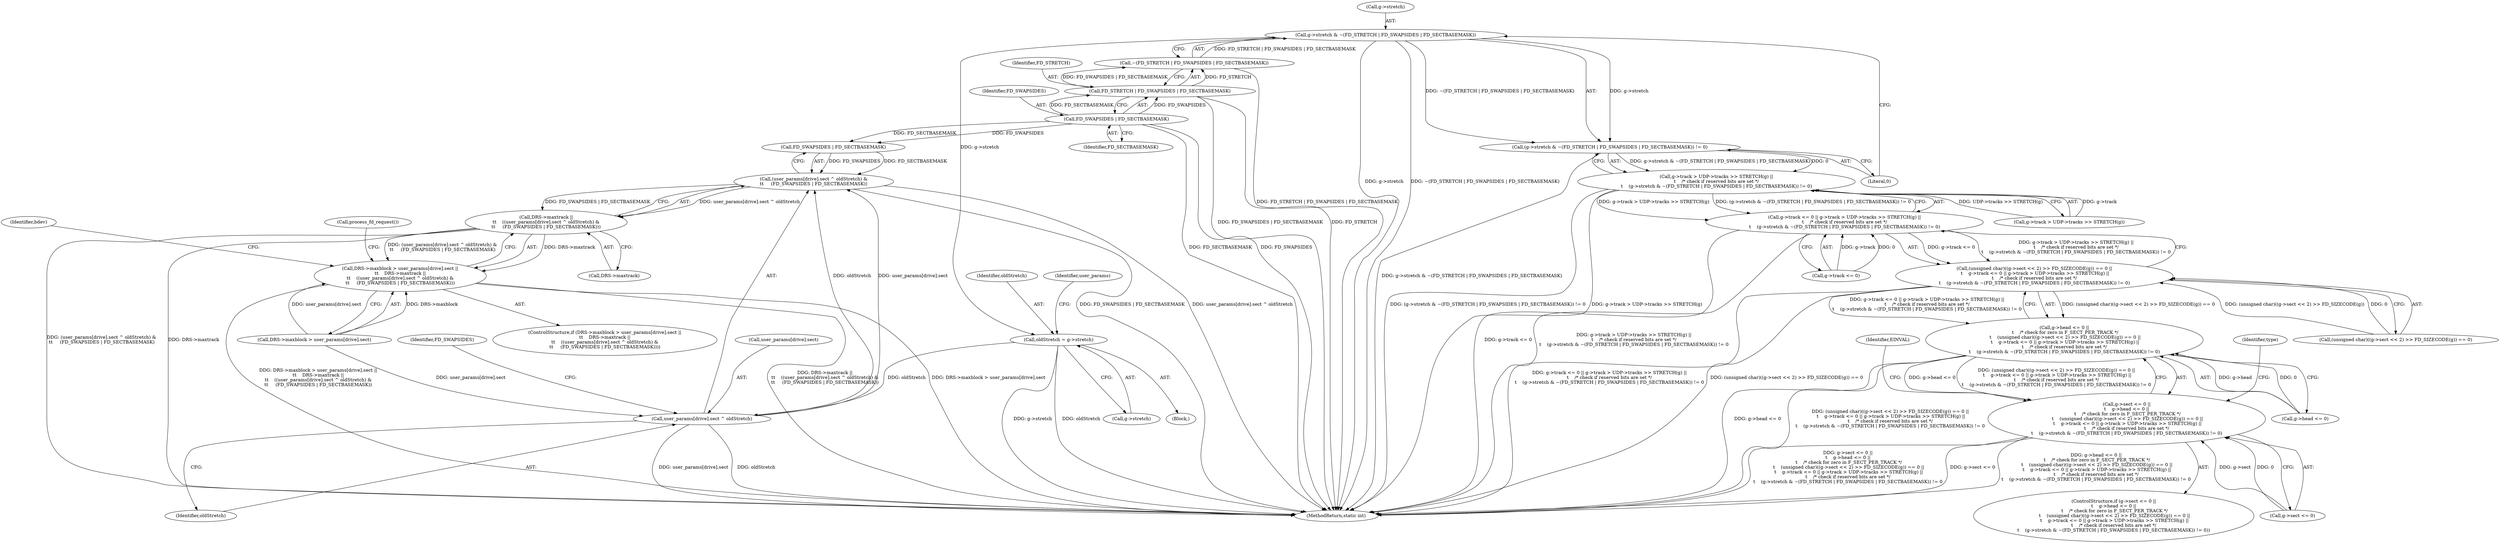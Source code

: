 digraph "0_linux_da99466ac243f15fbba65bd261bfc75ffa1532b6@pointer" {
"1000157" [label="(Call,g->stretch & ~(FD_STRETCH | FD_SWAPSIDES | FD_SECTBASEMASK))"];
"1000161" [label="(Call,~(FD_STRETCH | FD_SWAPSIDES | FD_SECTBASEMASK))"];
"1000162" [label="(Call,FD_STRETCH | FD_SWAPSIDES | FD_SECTBASEMASK)"];
"1000164" [label="(Call,FD_SWAPSIDES | FD_SECTBASEMASK)"];
"1000156" [label="(Call,(g->stretch & ~(FD_STRETCH | FD_SWAPSIDES | FD_SECTBASEMASK)) != 0)"];
"1000145" [label="(Call,g->track > UDP->tracks >> STRETCH(g) ||\n\t    /* check if reserved bits are set */\n\t    (g->stretch & ~(FD_STRETCH | FD_SWAPSIDES | FD_SECTBASEMASK)) != 0)"];
"1000139" [label="(Call,g->track <= 0 || g->track > UDP->tracks >> STRETCH(g) ||\n\t    /* check if reserved bits are set */\n\t    (g->stretch & ~(FD_STRETCH | FD_SWAPSIDES | FD_SECTBASEMASK)) != 0)"];
"1000126" [label="(Call,(unsigned char)((g->sect << 2) >> FD_SIZECODE(g)) == 0 ||\n \t    g->track <= 0 || g->track > UDP->tracks >> STRETCH(g) ||\n\t    /* check if reserved bits are set */\n\t    (g->stretch & ~(FD_STRETCH | FD_SWAPSIDES | FD_SECTBASEMASK)) != 0)"];
"1000120" [label="(Call,g->head <= 0 ||\n \t    /* check for zero in F_SECT_PER_TRACK */\n \t    (unsigned char)((g->sect << 2) >> FD_SIZECODE(g)) == 0 ||\n \t    g->track <= 0 || g->track > UDP->tracks >> STRETCH(g) ||\n\t    /* check if reserved bits are set */\n\t    (g->stretch & ~(FD_STRETCH | FD_SWAPSIDES | FD_SECTBASEMASK)) != 0)"];
"1000114" [label="(Call,g->sect <= 0 ||\n\t    g->head <= 0 ||\n \t    /* check for zero in F_SECT_PER_TRACK */\n \t    (unsigned char)((g->sect << 2) >> FD_SIZECODE(g)) == 0 ||\n \t    g->track <= 0 || g->track > UDP->tracks >> STRETCH(g) ||\n\t    /* check if reserved bits are set */\n\t    (g->stretch & ~(FD_STRETCH | FD_SWAPSIDES | FD_SECTBASEMASK)) != 0)"];
"1000299" [label="(Call,oldStretch = g->stretch)"];
"1000370" [label="(Call,user_params[drive].sect ^ oldStretch)"];
"1000369" [label="(Call,(user_params[drive].sect ^ oldStretch) &\n\t\t     (FD_SWAPSIDES | FD_SECTBASEMASK))"];
"1000365" [label="(Call,DRS->maxtrack ||\n\t\t    ((user_params[drive].sect ^ oldStretch) &\n\t\t     (FD_SWAPSIDES | FD_SECTBASEMASK)))"];
"1000355" [label="(Call,DRS->maxblock > user_params[drive].sect ||\n\t\t    DRS->maxtrack ||\n\t\t    ((user_params[drive].sect ^ oldStretch) &\n\t\t     (FD_SWAPSIDES | FD_SECTBASEMASK)))"];
"1000113" [label="(ControlStructure,if (g->sect <= 0 ||\n\t    g->head <= 0 ||\n \t    /* check for zero in F_SECT_PER_TRACK */\n \t    (unsigned char)((g->sect << 2) >> FD_SIZECODE(g)) == 0 ||\n \t    g->track <= 0 || g->track > UDP->tracks >> STRETCH(g) ||\n\t    /* check if reserved bits are set */\n\t    (g->stretch & ~(FD_STRETCH | FD_SWAPSIDES | FD_SECTBASEMASK)) != 0))"];
"1000146" [label="(Call,g->track > UDP->tracks >> STRETCH(g))"];
"1000145" [label="(Call,g->track > UDP->tracks >> STRETCH(g) ||\n\t    /* check if reserved bits are set */\n\t    (g->stretch & ~(FD_STRETCH | FD_SWAPSIDES | FD_SECTBASEMASK)) != 0)"];
"1000386" [label="(MethodReturn,static int)"];
"1000300" [label="(Identifier,oldStretch)"];
"1000172" [label="(Identifier,type)"];
"1000376" [label="(Identifier,oldStretch)"];
"1000140" [label="(Call,g->track <= 0)"];
"1000165" [label="(Identifier,FD_SWAPSIDES)"];
"1000115" [label="(Call,g->sect <= 0)"];
"1000161" [label="(Call,~(FD_STRETCH | FD_SWAPSIDES | FD_SECTBASEMASK))"];
"1000354" [label="(ControlStructure,if (DRS->maxblock > user_params[drive].sect ||\n\t\t    DRS->maxtrack ||\n\t\t    ((user_params[drive].sect ^ oldStretch) &\n\t\t     (FD_SWAPSIDES | FD_SECTBASEMASK))))"];
"1000170" [label="(Identifier,EINVAL)"];
"1000383" [label="(Call,process_fd_request())"];
"1000356" [label="(Call,DRS->maxblock > user_params[drive].sect)"];
"1000164" [label="(Call,FD_SWAPSIDES | FD_SECTBASEMASK)"];
"1000355" [label="(Call,DRS->maxblock > user_params[drive].sect ||\n\t\t    DRS->maxtrack ||\n\t\t    ((user_params[drive].sect ^ oldStretch) &\n\t\t     (FD_SWAPSIDES | FD_SECTBASEMASK)))"];
"1000163" [label="(Identifier,FD_STRETCH)"];
"1000306" [label="(Identifier,user_params)"];
"1000162" [label="(Call,FD_STRETCH | FD_SWAPSIDES | FD_SECTBASEMASK)"];
"1000166" [label="(Identifier,FD_SECTBASEMASK)"];
"1000114" [label="(Call,g->sect <= 0 ||\n\t    g->head <= 0 ||\n \t    /* check for zero in F_SECT_PER_TRACK */\n \t    (unsigned char)((g->sect << 2) >> FD_SIZECODE(g)) == 0 ||\n \t    g->track <= 0 || g->track > UDP->tracks >> STRETCH(g) ||\n\t    /* check if reserved bits are set */\n\t    (g->stretch & ~(FD_STRETCH | FD_SWAPSIDES | FD_SECTBASEMASK)) != 0)"];
"1000126" [label="(Call,(unsigned char)((g->sect << 2) >> FD_SIZECODE(g)) == 0 ||\n \t    g->track <= 0 || g->track > UDP->tracks >> STRETCH(g) ||\n\t    /* check if reserved bits are set */\n\t    (g->stretch & ~(FD_STRETCH | FD_SWAPSIDES | FD_SECTBASEMASK)) != 0)"];
"1000299" [label="(Call,oldStretch = g->stretch)"];
"1000381" [label="(Identifier,bdev)"];
"1000127" [label="(Call,(unsigned char)((g->sect << 2) >> FD_SIZECODE(g)) == 0)"];
"1000167" [label="(Literal,0)"];
"1000378" [label="(Identifier,FD_SWAPSIDES)"];
"1000157" [label="(Call,g->stretch & ~(FD_STRETCH | FD_SWAPSIDES | FD_SECTBASEMASK))"];
"1000276" [label="(Block,)"];
"1000158" [label="(Call,g->stretch)"];
"1000301" [label="(Call,g->stretch)"];
"1000377" [label="(Call,FD_SWAPSIDES | FD_SECTBASEMASK)"];
"1000120" [label="(Call,g->head <= 0 ||\n \t    /* check for zero in F_SECT_PER_TRACK */\n \t    (unsigned char)((g->sect << 2) >> FD_SIZECODE(g)) == 0 ||\n \t    g->track <= 0 || g->track > UDP->tracks >> STRETCH(g) ||\n\t    /* check if reserved bits are set */\n\t    (g->stretch & ~(FD_STRETCH | FD_SWAPSIDES | FD_SECTBASEMASK)) != 0)"];
"1000156" [label="(Call,(g->stretch & ~(FD_STRETCH | FD_SWAPSIDES | FD_SECTBASEMASK)) != 0)"];
"1000365" [label="(Call,DRS->maxtrack ||\n\t\t    ((user_params[drive].sect ^ oldStretch) &\n\t\t     (FD_SWAPSIDES | FD_SECTBASEMASK)))"];
"1000371" [label="(Call,user_params[drive].sect)"];
"1000366" [label="(Call,DRS->maxtrack)"];
"1000139" [label="(Call,g->track <= 0 || g->track > UDP->tracks >> STRETCH(g) ||\n\t    /* check if reserved bits are set */\n\t    (g->stretch & ~(FD_STRETCH | FD_SWAPSIDES | FD_SECTBASEMASK)) != 0)"];
"1000121" [label="(Call,g->head <= 0)"];
"1000369" [label="(Call,(user_params[drive].sect ^ oldStretch) &\n\t\t     (FD_SWAPSIDES | FD_SECTBASEMASK))"];
"1000370" [label="(Call,user_params[drive].sect ^ oldStretch)"];
"1000157" -> "1000156"  [label="AST: "];
"1000157" -> "1000161"  [label="CFG: "];
"1000158" -> "1000157"  [label="AST: "];
"1000161" -> "1000157"  [label="AST: "];
"1000167" -> "1000157"  [label="CFG: "];
"1000157" -> "1000386"  [label="DDG: g->stretch"];
"1000157" -> "1000386"  [label="DDG: ~(FD_STRETCH | FD_SWAPSIDES | FD_SECTBASEMASK)"];
"1000157" -> "1000156"  [label="DDG: g->stretch"];
"1000157" -> "1000156"  [label="DDG: ~(FD_STRETCH | FD_SWAPSIDES | FD_SECTBASEMASK)"];
"1000161" -> "1000157"  [label="DDG: FD_STRETCH | FD_SWAPSIDES | FD_SECTBASEMASK"];
"1000157" -> "1000299"  [label="DDG: g->stretch"];
"1000161" -> "1000162"  [label="CFG: "];
"1000162" -> "1000161"  [label="AST: "];
"1000161" -> "1000386"  [label="DDG: FD_STRETCH | FD_SWAPSIDES | FD_SECTBASEMASK"];
"1000162" -> "1000161"  [label="DDG: FD_STRETCH"];
"1000162" -> "1000161"  [label="DDG: FD_SWAPSIDES | FD_SECTBASEMASK"];
"1000162" -> "1000164"  [label="CFG: "];
"1000163" -> "1000162"  [label="AST: "];
"1000164" -> "1000162"  [label="AST: "];
"1000162" -> "1000386"  [label="DDG: FD_SWAPSIDES | FD_SECTBASEMASK"];
"1000162" -> "1000386"  [label="DDG: FD_STRETCH"];
"1000164" -> "1000162"  [label="DDG: FD_SWAPSIDES"];
"1000164" -> "1000162"  [label="DDG: FD_SECTBASEMASK"];
"1000164" -> "1000166"  [label="CFG: "];
"1000165" -> "1000164"  [label="AST: "];
"1000166" -> "1000164"  [label="AST: "];
"1000164" -> "1000386"  [label="DDG: FD_SECTBASEMASK"];
"1000164" -> "1000386"  [label="DDG: FD_SWAPSIDES"];
"1000164" -> "1000377"  [label="DDG: FD_SWAPSIDES"];
"1000164" -> "1000377"  [label="DDG: FD_SECTBASEMASK"];
"1000156" -> "1000145"  [label="AST: "];
"1000156" -> "1000167"  [label="CFG: "];
"1000167" -> "1000156"  [label="AST: "];
"1000145" -> "1000156"  [label="CFG: "];
"1000156" -> "1000386"  [label="DDG: g->stretch & ~(FD_STRETCH | FD_SWAPSIDES | FD_SECTBASEMASK)"];
"1000156" -> "1000145"  [label="DDG: g->stretch & ~(FD_STRETCH | FD_SWAPSIDES | FD_SECTBASEMASK)"];
"1000156" -> "1000145"  [label="DDG: 0"];
"1000145" -> "1000139"  [label="AST: "];
"1000145" -> "1000146"  [label="CFG: "];
"1000146" -> "1000145"  [label="AST: "];
"1000139" -> "1000145"  [label="CFG: "];
"1000145" -> "1000386"  [label="DDG: (g->stretch & ~(FD_STRETCH | FD_SWAPSIDES | FD_SECTBASEMASK)) != 0"];
"1000145" -> "1000386"  [label="DDG: g->track > UDP->tracks >> STRETCH(g)"];
"1000145" -> "1000139"  [label="DDG: g->track > UDP->tracks >> STRETCH(g)"];
"1000145" -> "1000139"  [label="DDG: (g->stretch & ~(FD_STRETCH | FD_SWAPSIDES | FD_SECTBASEMASK)) != 0"];
"1000146" -> "1000145"  [label="DDG: g->track"];
"1000146" -> "1000145"  [label="DDG: UDP->tracks >> STRETCH(g)"];
"1000139" -> "1000126"  [label="AST: "];
"1000139" -> "1000140"  [label="CFG: "];
"1000140" -> "1000139"  [label="AST: "];
"1000126" -> "1000139"  [label="CFG: "];
"1000139" -> "1000386"  [label="DDG: g->track <= 0"];
"1000139" -> "1000386"  [label="DDG: g->track > UDP->tracks >> STRETCH(g) ||\n\t    /* check if reserved bits are set */\n\t    (g->stretch & ~(FD_STRETCH | FD_SWAPSIDES | FD_SECTBASEMASK)) != 0"];
"1000139" -> "1000126"  [label="DDG: g->track <= 0"];
"1000139" -> "1000126"  [label="DDG: g->track > UDP->tracks >> STRETCH(g) ||\n\t    /* check if reserved bits are set */\n\t    (g->stretch & ~(FD_STRETCH | FD_SWAPSIDES | FD_SECTBASEMASK)) != 0"];
"1000140" -> "1000139"  [label="DDG: g->track"];
"1000140" -> "1000139"  [label="DDG: 0"];
"1000126" -> "1000120"  [label="AST: "];
"1000126" -> "1000127"  [label="CFG: "];
"1000127" -> "1000126"  [label="AST: "];
"1000120" -> "1000126"  [label="CFG: "];
"1000126" -> "1000386"  [label="DDG: g->track <= 0 || g->track > UDP->tracks >> STRETCH(g) ||\n\t    /* check if reserved bits are set */\n\t    (g->stretch & ~(FD_STRETCH | FD_SWAPSIDES | FD_SECTBASEMASK)) != 0"];
"1000126" -> "1000386"  [label="DDG: (unsigned char)((g->sect << 2) >> FD_SIZECODE(g)) == 0"];
"1000126" -> "1000120"  [label="DDG: (unsigned char)((g->sect << 2) >> FD_SIZECODE(g)) == 0"];
"1000126" -> "1000120"  [label="DDG: g->track <= 0 || g->track > UDP->tracks >> STRETCH(g) ||\n\t    /* check if reserved bits are set */\n\t    (g->stretch & ~(FD_STRETCH | FD_SWAPSIDES | FD_SECTBASEMASK)) != 0"];
"1000127" -> "1000126"  [label="DDG: (unsigned char)((g->sect << 2) >> FD_SIZECODE(g))"];
"1000127" -> "1000126"  [label="DDG: 0"];
"1000120" -> "1000114"  [label="AST: "];
"1000120" -> "1000121"  [label="CFG: "];
"1000121" -> "1000120"  [label="AST: "];
"1000114" -> "1000120"  [label="CFG: "];
"1000120" -> "1000386"  [label="DDG: (unsigned char)((g->sect << 2) >> FD_SIZECODE(g)) == 0 ||\n \t    g->track <= 0 || g->track > UDP->tracks >> STRETCH(g) ||\n\t    /* check if reserved bits are set */\n\t    (g->stretch & ~(FD_STRETCH | FD_SWAPSIDES | FD_SECTBASEMASK)) != 0"];
"1000120" -> "1000386"  [label="DDG: g->head <= 0"];
"1000120" -> "1000114"  [label="DDG: g->head <= 0"];
"1000120" -> "1000114"  [label="DDG: (unsigned char)((g->sect << 2) >> FD_SIZECODE(g)) == 0 ||\n \t    g->track <= 0 || g->track > UDP->tracks >> STRETCH(g) ||\n\t    /* check if reserved bits are set */\n\t    (g->stretch & ~(FD_STRETCH | FD_SWAPSIDES | FD_SECTBASEMASK)) != 0"];
"1000121" -> "1000120"  [label="DDG: g->head"];
"1000121" -> "1000120"  [label="DDG: 0"];
"1000114" -> "1000113"  [label="AST: "];
"1000114" -> "1000115"  [label="CFG: "];
"1000115" -> "1000114"  [label="AST: "];
"1000170" -> "1000114"  [label="CFG: "];
"1000172" -> "1000114"  [label="CFG: "];
"1000114" -> "1000386"  [label="DDG: g->sect <= 0 ||\n\t    g->head <= 0 ||\n \t    /* check for zero in F_SECT_PER_TRACK */\n \t    (unsigned char)((g->sect << 2) >> FD_SIZECODE(g)) == 0 ||\n \t    g->track <= 0 || g->track > UDP->tracks >> STRETCH(g) ||\n\t    /* check if reserved bits are set */\n\t    (g->stretch & ~(FD_STRETCH | FD_SWAPSIDES | FD_SECTBASEMASK)) != 0"];
"1000114" -> "1000386"  [label="DDG: g->sect <= 0"];
"1000114" -> "1000386"  [label="DDG: g->head <= 0 ||\n \t    /* check for zero in F_SECT_PER_TRACK */\n \t    (unsigned char)((g->sect << 2) >> FD_SIZECODE(g)) == 0 ||\n \t    g->track <= 0 || g->track > UDP->tracks >> STRETCH(g) ||\n\t    /* check if reserved bits are set */\n\t    (g->stretch & ~(FD_STRETCH | FD_SWAPSIDES | FD_SECTBASEMASK)) != 0"];
"1000115" -> "1000114"  [label="DDG: g->sect"];
"1000115" -> "1000114"  [label="DDG: 0"];
"1000299" -> "1000276"  [label="AST: "];
"1000299" -> "1000301"  [label="CFG: "];
"1000300" -> "1000299"  [label="AST: "];
"1000301" -> "1000299"  [label="AST: "];
"1000306" -> "1000299"  [label="CFG: "];
"1000299" -> "1000386"  [label="DDG: g->stretch"];
"1000299" -> "1000386"  [label="DDG: oldStretch"];
"1000299" -> "1000370"  [label="DDG: oldStretch"];
"1000370" -> "1000369"  [label="AST: "];
"1000370" -> "1000376"  [label="CFG: "];
"1000371" -> "1000370"  [label="AST: "];
"1000376" -> "1000370"  [label="AST: "];
"1000378" -> "1000370"  [label="CFG: "];
"1000370" -> "1000386"  [label="DDG: oldStretch"];
"1000370" -> "1000386"  [label="DDG: user_params[drive].sect"];
"1000370" -> "1000369"  [label="DDG: user_params[drive].sect"];
"1000370" -> "1000369"  [label="DDG: oldStretch"];
"1000356" -> "1000370"  [label="DDG: user_params[drive].sect"];
"1000369" -> "1000365"  [label="AST: "];
"1000369" -> "1000377"  [label="CFG: "];
"1000377" -> "1000369"  [label="AST: "];
"1000365" -> "1000369"  [label="CFG: "];
"1000369" -> "1000386"  [label="DDG: FD_SWAPSIDES | FD_SECTBASEMASK"];
"1000369" -> "1000386"  [label="DDG: user_params[drive].sect ^ oldStretch"];
"1000369" -> "1000365"  [label="DDG: user_params[drive].sect ^ oldStretch"];
"1000369" -> "1000365"  [label="DDG: FD_SWAPSIDES | FD_SECTBASEMASK"];
"1000377" -> "1000369"  [label="DDG: FD_SWAPSIDES"];
"1000377" -> "1000369"  [label="DDG: FD_SECTBASEMASK"];
"1000365" -> "1000355"  [label="AST: "];
"1000365" -> "1000366"  [label="CFG: "];
"1000366" -> "1000365"  [label="AST: "];
"1000355" -> "1000365"  [label="CFG: "];
"1000365" -> "1000386"  [label="DDG: (user_params[drive].sect ^ oldStretch) &\n\t\t     (FD_SWAPSIDES | FD_SECTBASEMASK)"];
"1000365" -> "1000386"  [label="DDG: DRS->maxtrack"];
"1000365" -> "1000355"  [label="DDG: DRS->maxtrack"];
"1000365" -> "1000355"  [label="DDG: (user_params[drive].sect ^ oldStretch) &\n\t\t     (FD_SWAPSIDES | FD_SECTBASEMASK)"];
"1000355" -> "1000354"  [label="AST: "];
"1000355" -> "1000356"  [label="CFG: "];
"1000356" -> "1000355"  [label="AST: "];
"1000381" -> "1000355"  [label="CFG: "];
"1000383" -> "1000355"  [label="CFG: "];
"1000355" -> "1000386"  [label="DDG: DRS->maxtrack ||\n\t\t    ((user_params[drive].sect ^ oldStretch) &\n\t\t     (FD_SWAPSIDES | FD_SECTBASEMASK))"];
"1000355" -> "1000386"  [label="DDG: DRS->maxblock > user_params[drive].sect"];
"1000355" -> "1000386"  [label="DDG: DRS->maxblock > user_params[drive].sect ||\n\t\t    DRS->maxtrack ||\n\t\t    ((user_params[drive].sect ^ oldStretch) &\n\t\t     (FD_SWAPSIDES | FD_SECTBASEMASK))"];
"1000356" -> "1000355"  [label="DDG: DRS->maxblock"];
"1000356" -> "1000355"  [label="DDG: user_params[drive].sect"];
}
